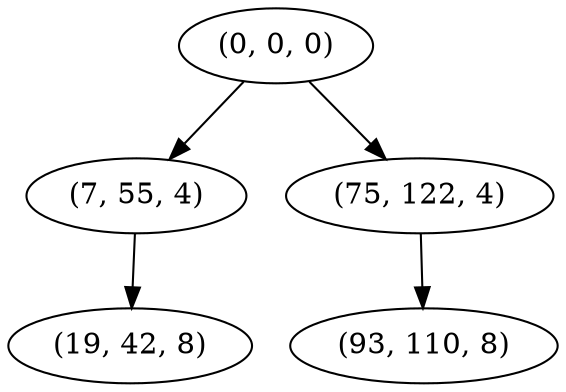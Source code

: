 digraph tree {
    "(0, 0, 0)";
    "(7, 55, 4)";
    "(19, 42, 8)";
    "(75, 122, 4)";
    "(93, 110, 8)";
    "(0, 0, 0)" -> "(7, 55, 4)";
    "(0, 0, 0)" -> "(75, 122, 4)";
    "(7, 55, 4)" -> "(19, 42, 8)";
    "(75, 122, 4)" -> "(93, 110, 8)";
}
